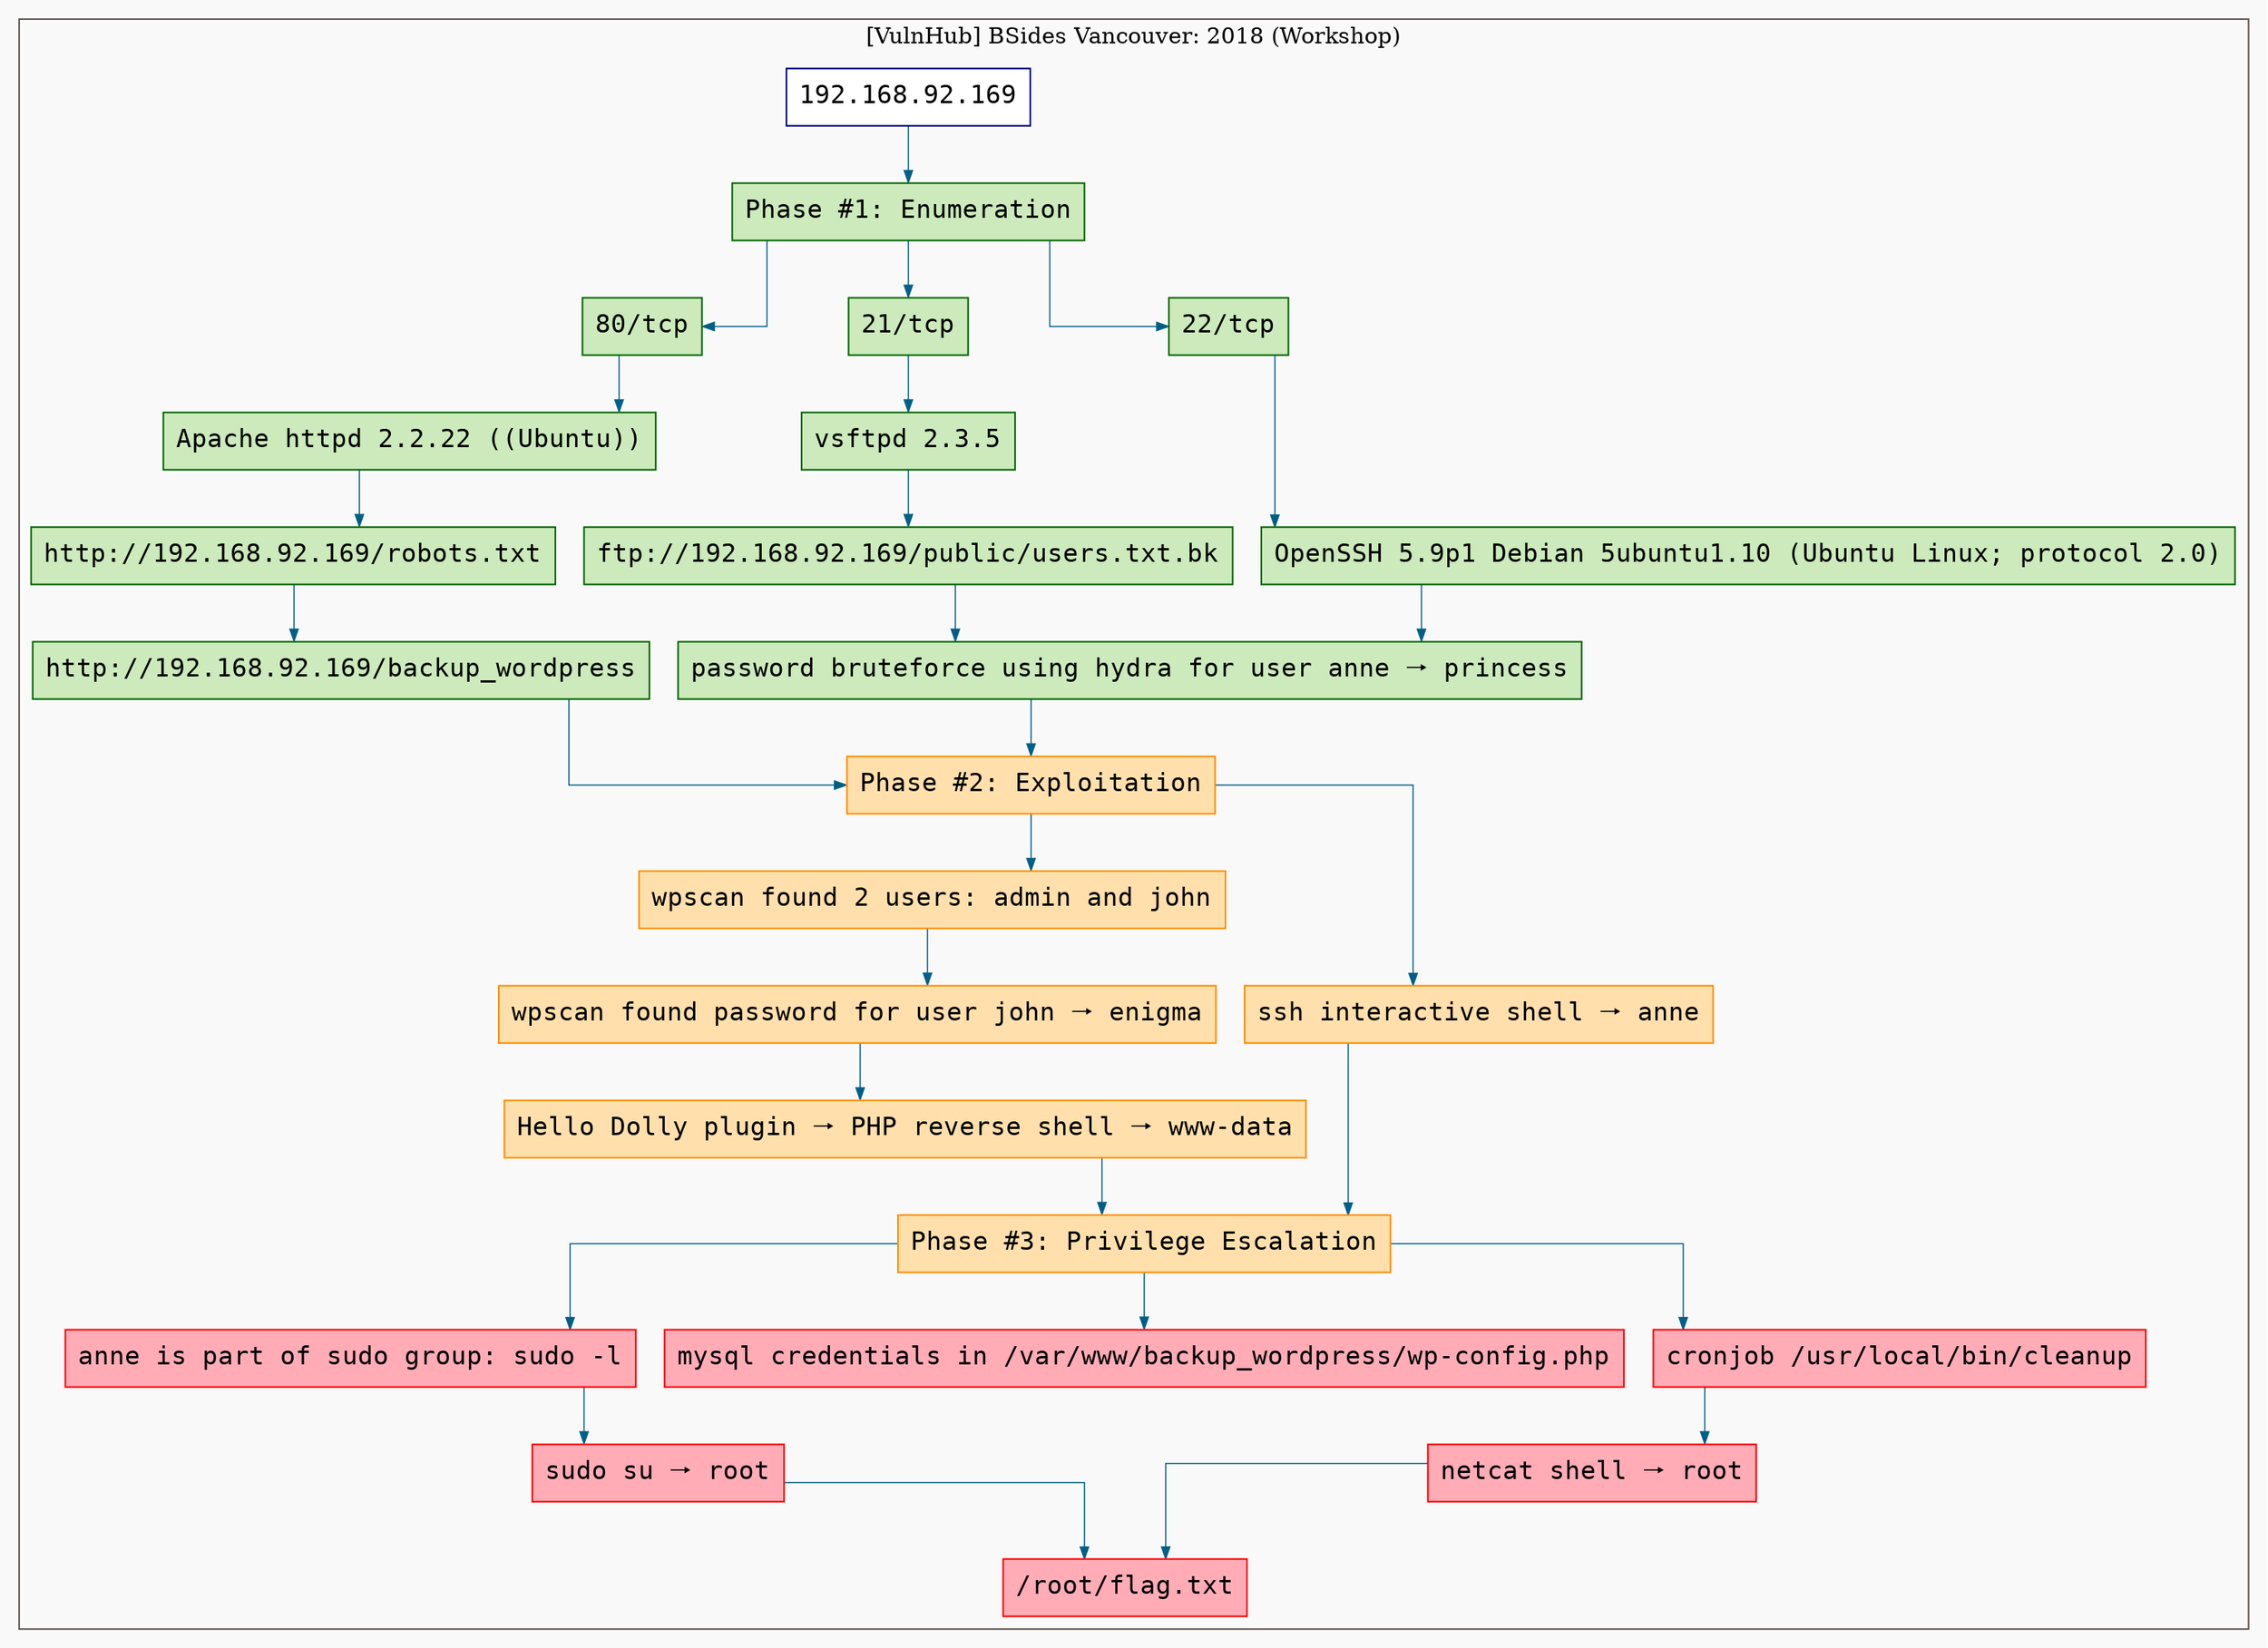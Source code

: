 digraph G {
  #rankdir=LR;
  nodesdictep=1.0; splines="ortho"; K=0.6; overlap=scale; fixedsize=true; resolution=72; bgcolor="#f9f9f9"; outputorder="edgesfirst";
  node [fontname="courier" fontsize=16 shape=box width=0.25 fillcolor="white" style="filled,solid"];
  edge [style=solid color="#005f87" penwidth=0.75 arrowsize=0.75];

  0[label="192.168.92.169" color="navyblue" fillcolor="#ffffff" tooltip="[VulnHub] BSides Vancouver: 2018 (Workshop)"];
  10[label="Phase #3: Privilege Escalation" color="darkorange" fillcolor="#ffe0ac" tooltip="Phase #2:Exploitation"];
  11[label="anne is part of sudo group: sudo -l" color="red" fillcolor="#ffacb7" tooltip="Phase #3:Privilege Escalation"];
  12[label="sudo su 🠒 root" color="red" fillcolor="#ffacb7" tooltip="Phase #3:Privilege Escalation"];
  13[label="/root/flag.txt" color="red" fillcolor="#ffacb7" tooltip="Phase #3:Privilege Escalation"];
  14[label="80/tcp" color="darkgreen" fillcolor="#cceabb" tooltip="Phase #1:Enumeration"];
  15[label="Apache httpd 2.2.22 ((Ubuntu))" color="darkgreen" fillcolor="#cceabb" tooltip="Phase #1:Enumeration"];
  16[label="http://192.168.92.169/robots.txt" color="darkgreen" fillcolor="#cceabb" tooltip="Phase #1:Enumeration"];
  17[label="http://192.168.92.169/backup_wordpress" color="darkgreen" fillcolor="#cceabb" tooltip="Phase #1:Enumeration"];
  18[label="wpscan found 2 users: admin and john" color="darkorange" fillcolor="#ffe0ac" tooltip="Phase #2:Exploitation"];
  19[label="wpscan found password for user john 🠒 enigma" color="darkorange" fillcolor="#ffe0ac" tooltip="Phase #2:Exploitation"];
  1[label="Phase #1: Enumeration" color="darkgreen" fillcolor="#cceabb" tooltip="Phase #1:Enumeration"];
  20[label="Hello Dolly plugin 🠒 PHP reverse shell 🠒 www-data" color="darkorange" fillcolor="#ffe0ac" tooltip="Phase #2:Exploitation"];
  21[label="mysql credentials in /var/www/backup_wordpress/wp-config.php" color="red" fillcolor="#ffacb7" tooltip="Phase #3:Privilege Escalation"];
  22[label="cronjob /usr/local/bin/cleanup" color="red" fillcolor="#ffacb7" tooltip="Phase #3:Privilege Escalation"];
  23[label="netcat shell 🠒 root" color="red" fillcolor="#ffacb7" tooltip="Phase #3:Privilege Escalation"];
  2[label="21/tcp" color="darkgreen" fillcolor="#cceabb" tooltip="Phase #1:Enumeration"];
  3[label="vsftpd 2.3.5" color="darkgreen" fillcolor="#cceabb" tooltip="Phase #1:Enumeration"];
  4[label="ftp://192.168.92.169/public/users.txt.bk" color="darkgreen" fillcolor="#cceabb" tooltip="Phase #1:Enumeration"];
  5[label="password bruteforce using hydra for user anne 🠒 princess" color="darkgreen" fillcolor="#cceabb" tooltip="Phase #1:Enumeration"];
  6[label="22/tcp" color="darkgreen" fillcolor="#cceabb" tooltip="Phase #1:Enumeration"];
  7[label="OpenSSH 5.9p1 Debian 5ubuntu1.10 (Ubuntu Linux; protocol 2.0)" color="darkgreen" fillcolor="#cceabb" tooltip="Phase #1:Enumeration"];
  8[label="Phase #2: Exploitation" color="darkorange" fillcolor="#ffe0ac" tooltip="Phase #2:Exploitation"];
  9[label="ssh interactive shell 🠒 anne" color="darkorange" fillcolor="#ffe0ac" tooltip="Phase #2:Exploitation"];

  subgraph cluster_0 {
    node [style="filled,solid"];
    label = "[VulnHub] BSides Vancouver: 2018 (Workshop)";
    color = "#665957";
    0 -> 1 [color="#005f87"];
    1 -> 14 [color="#005f87"];
    1 -> 2 [color="#005f87"];
    1 -> 6 [color="#005f87"];
    10 -> 11 [color="#005f87"];
    10 -> 21 [color="#005f87"];
    10 -> 22 [color="#005f87"];
    11 -> 12 [color="#005f87"];
    12 -> 13 [color="#005f87"];
    14 -> 15 [color="#005f87"];
    15 -> 16 [color="#005f87"];
    16 -> 17 [color="#005f87"];
    17 -> 8 [color="#005f87"];
    18 -> 19 [color="#005f87"];
    19 -> 20 [color="#005f87"];
    2 -> 3 [color="#005f87"];
    20 -> 10 [color="#005f87"];
    22 -> 23 [color="#005f87"];
    23 -> 13 [color="#005f87"];
    3 -> 4 [color="#005f87"];
    4 -> 5 [color="#005f87"];
    5 -> 8 [color="#005f87"];
    6 -> 7 [color="#005f87"];
    7 -> 5 [color="#005f87"];
    8 -> 18 [color="#005f87"];
    8 -> 9 [color="#005f87"];
    9 -> 10 [color="#005f87"];
  }
}
